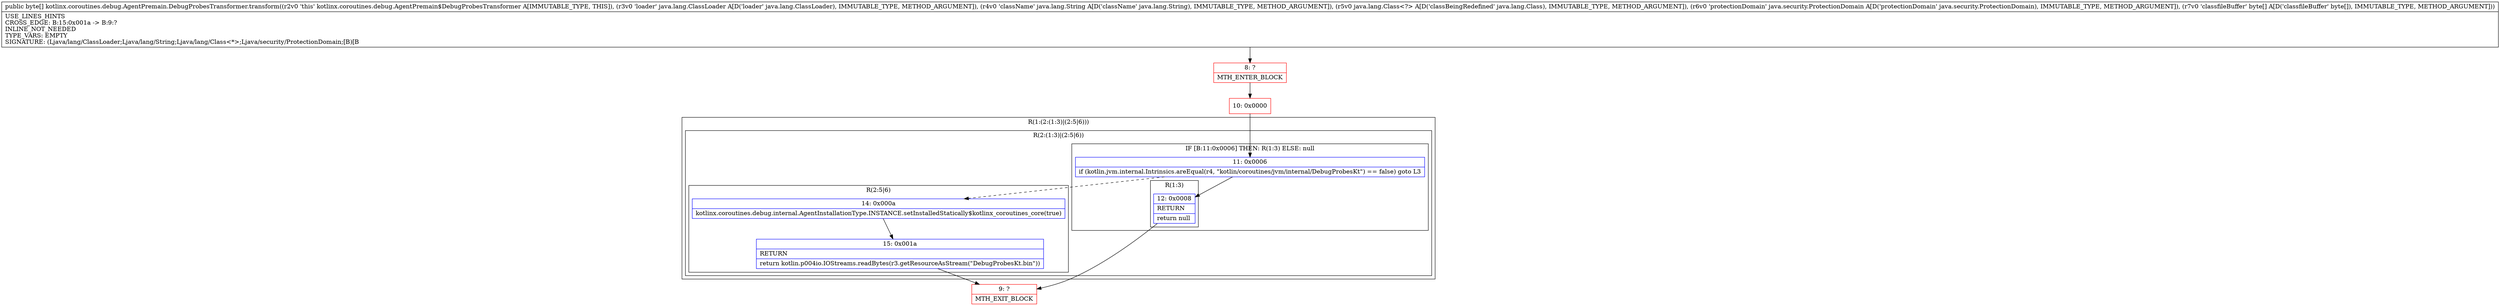 digraph "CFG forkotlinx.coroutines.debug.AgentPremain.DebugProbesTransformer.transform(Ljava\/lang\/ClassLoader;Ljava\/lang\/String;Ljava\/lang\/Class;Ljava\/security\/ProtectionDomain;[B)[B" {
subgraph cluster_Region_2039994918 {
label = "R(1:(2:(1:3)|(2:5|6)))";
node [shape=record,color=blue];
subgraph cluster_Region_472661203 {
label = "R(2:(1:3)|(2:5|6))";
node [shape=record,color=blue];
subgraph cluster_IfRegion_893079536 {
label = "IF [B:11:0x0006] THEN: R(1:3) ELSE: null";
node [shape=record,color=blue];
Node_11 [shape=record,label="{11\:\ 0x0006|if (kotlin.jvm.internal.Intrinsics.areEqual(r4, \"kotlin\/coroutines\/jvm\/internal\/DebugProbesKt\") == false) goto L3\l}"];
subgraph cluster_Region_146614222 {
label = "R(1:3)";
node [shape=record,color=blue];
Node_12 [shape=record,label="{12\:\ 0x0008|RETURN\l|return null\l}"];
}
}
subgraph cluster_Region_1337756181 {
label = "R(2:5|6)";
node [shape=record,color=blue];
Node_14 [shape=record,label="{14\:\ 0x000a|kotlinx.coroutines.debug.internal.AgentInstallationType.INSTANCE.setInstalledStatically$kotlinx_coroutines_core(true)\l}"];
Node_15 [shape=record,label="{15\:\ 0x001a|RETURN\l|return kotlin.p004io.IOStreams.readBytes(r3.getResourceAsStream(\"DebugProbesKt.bin\"))\l}"];
}
}
}
Node_8 [shape=record,color=red,label="{8\:\ ?|MTH_ENTER_BLOCK\l}"];
Node_10 [shape=record,color=red,label="{10\:\ 0x0000}"];
Node_9 [shape=record,color=red,label="{9\:\ ?|MTH_EXIT_BLOCK\l}"];
MethodNode[shape=record,label="{public byte[] kotlinx.coroutines.debug.AgentPremain.DebugProbesTransformer.transform((r2v0 'this' kotlinx.coroutines.debug.AgentPremain$DebugProbesTransformer A[IMMUTABLE_TYPE, THIS]), (r3v0 'loader' java.lang.ClassLoader A[D('loader' java.lang.ClassLoader), IMMUTABLE_TYPE, METHOD_ARGUMENT]), (r4v0 'className' java.lang.String A[D('className' java.lang.String), IMMUTABLE_TYPE, METHOD_ARGUMENT]), (r5v0 java.lang.Class\<?\> A[D('classBeingRedefined' java.lang.Class), IMMUTABLE_TYPE, METHOD_ARGUMENT]), (r6v0 'protectionDomain' java.security.ProtectionDomain A[D('protectionDomain' java.security.ProtectionDomain), IMMUTABLE_TYPE, METHOD_ARGUMENT]), (r7v0 'classfileBuffer' byte[] A[D('classfileBuffer' byte[]), IMMUTABLE_TYPE, METHOD_ARGUMENT]))  | USE_LINES_HINTS\lCROSS_EDGE: B:15:0x001a \-\> B:9:?\lINLINE_NOT_NEEDED\lTYPE_VARS: EMPTY\lSIGNATURE: (Ljava\/lang\/ClassLoader;Ljava\/lang\/String;Ljava\/lang\/Class\<*\>;Ljava\/security\/ProtectionDomain;[B)[B\l}"];
MethodNode -> Node_8;Node_11 -> Node_12;
Node_11 -> Node_14[style=dashed];
Node_12 -> Node_9;
Node_14 -> Node_15;
Node_15 -> Node_9;
Node_8 -> Node_10;
Node_10 -> Node_11;
}

